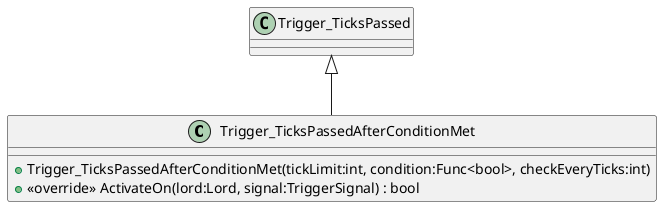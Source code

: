 @startuml
class Trigger_TicksPassedAfterConditionMet {
    + Trigger_TicksPassedAfterConditionMet(tickLimit:int, condition:Func<bool>, checkEveryTicks:int)
    + <<override>> ActivateOn(lord:Lord, signal:TriggerSignal) : bool
}
Trigger_TicksPassed <|-- Trigger_TicksPassedAfterConditionMet
@enduml
